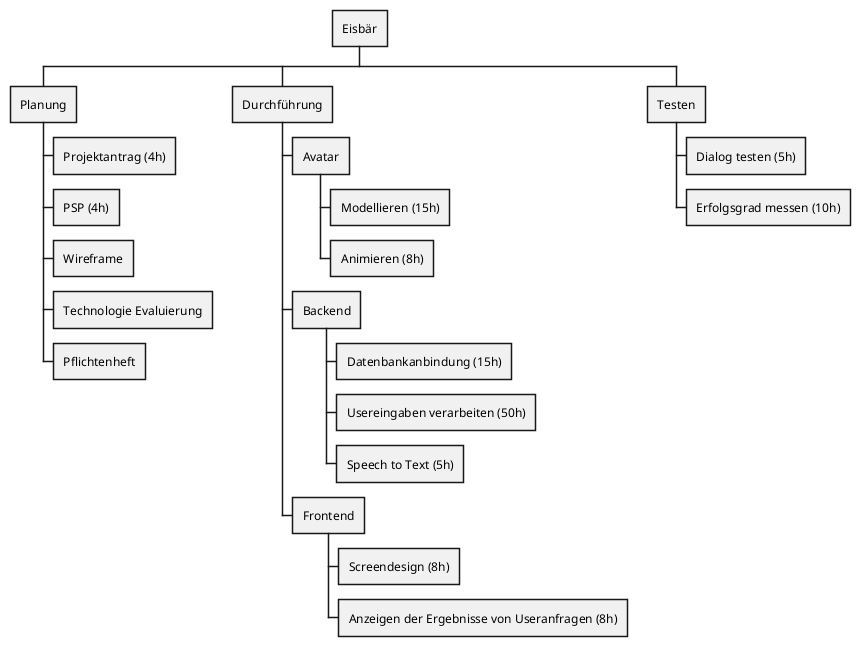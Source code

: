 @startwbs
* Eisbär
** Planung
*** Projektantrag (4h)
*** PSP (4h)
*** Wireframe
*** Technologie Evaluierung
*** Pflichtenheft
** Durchführung
*** Avatar
**** Modellieren (15h)
**** Animieren (8h)
*** Backend
**** Datenbankanbindung (15h)
**** Usereingaben verarbeiten (50h)
**** Speech to Text (5h)
*** Frontend
**** Screendesign (8h)
**** Anzeigen der Ergebnisse von Useranfragen (8h)
** Testen
*** Dialog testen (5h)
*** Erfolgsgrad messen (10h)
@endwbs
